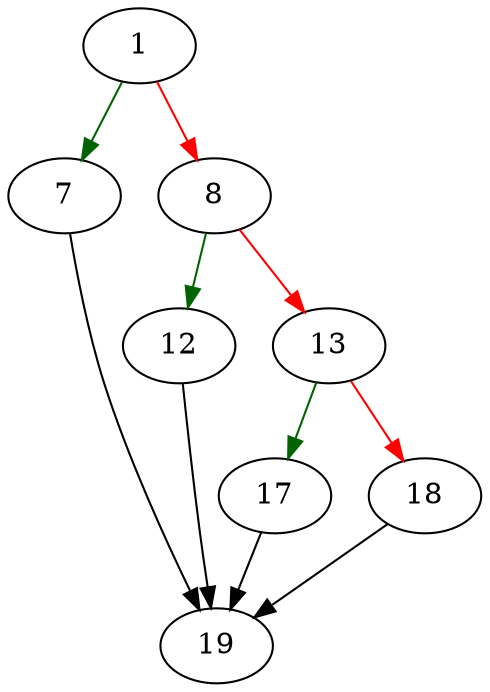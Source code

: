 strict digraph "sqlite3IsRowid" {
	// Node definitions.
	1 [entry=true];
	7;
	8;
	19;
	12;
	13;
	17;
	18;

	// Edge definitions.
	1 -> 7 [
		color=darkgreen
		cond=true
	];
	1 -> 8 [
		color=red
		cond=false
	];
	7 -> 19;
	8 -> 12 [
		color=darkgreen
		cond=true
	];
	8 -> 13 [
		color=red
		cond=false
	];
	12 -> 19;
	13 -> 17 [
		color=darkgreen
		cond=true
	];
	13 -> 18 [
		color=red
		cond=false
	];
	17 -> 19;
	18 -> 19;
}